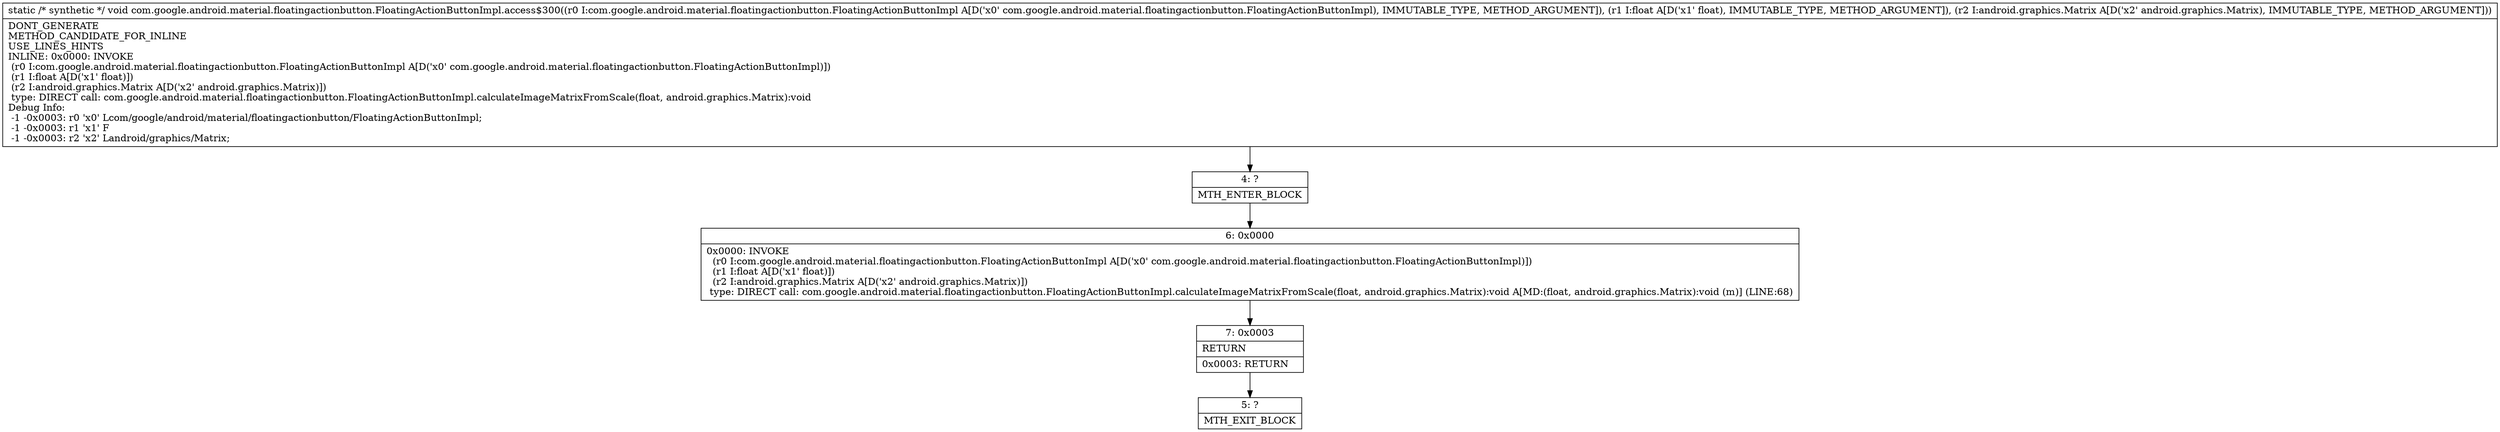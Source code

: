 digraph "CFG forcom.google.android.material.floatingactionbutton.FloatingActionButtonImpl.access$300(Lcom\/google\/android\/material\/floatingactionbutton\/FloatingActionButtonImpl;FLandroid\/graphics\/Matrix;)V" {
Node_4 [shape=record,label="{4\:\ ?|MTH_ENTER_BLOCK\l}"];
Node_6 [shape=record,label="{6\:\ 0x0000|0x0000: INVOKE  \l  (r0 I:com.google.android.material.floatingactionbutton.FloatingActionButtonImpl A[D('x0' com.google.android.material.floatingactionbutton.FloatingActionButtonImpl)])\l  (r1 I:float A[D('x1' float)])\l  (r2 I:android.graphics.Matrix A[D('x2' android.graphics.Matrix)])\l type: DIRECT call: com.google.android.material.floatingactionbutton.FloatingActionButtonImpl.calculateImageMatrixFromScale(float, android.graphics.Matrix):void A[MD:(float, android.graphics.Matrix):void (m)] (LINE:68)\l}"];
Node_7 [shape=record,label="{7\:\ 0x0003|RETURN\l|0x0003: RETURN   \l}"];
Node_5 [shape=record,label="{5\:\ ?|MTH_EXIT_BLOCK\l}"];
MethodNode[shape=record,label="{static \/* synthetic *\/ void com.google.android.material.floatingactionbutton.FloatingActionButtonImpl.access$300((r0 I:com.google.android.material.floatingactionbutton.FloatingActionButtonImpl A[D('x0' com.google.android.material.floatingactionbutton.FloatingActionButtonImpl), IMMUTABLE_TYPE, METHOD_ARGUMENT]), (r1 I:float A[D('x1' float), IMMUTABLE_TYPE, METHOD_ARGUMENT]), (r2 I:android.graphics.Matrix A[D('x2' android.graphics.Matrix), IMMUTABLE_TYPE, METHOD_ARGUMENT]))  | DONT_GENERATE\lMETHOD_CANDIDATE_FOR_INLINE\lUSE_LINES_HINTS\lINLINE: 0x0000: INVOKE  \l  (r0 I:com.google.android.material.floatingactionbutton.FloatingActionButtonImpl A[D('x0' com.google.android.material.floatingactionbutton.FloatingActionButtonImpl)])\l  (r1 I:float A[D('x1' float)])\l  (r2 I:android.graphics.Matrix A[D('x2' android.graphics.Matrix)])\l type: DIRECT call: com.google.android.material.floatingactionbutton.FloatingActionButtonImpl.calculateImageMatrixFromScale(float, android.graphics.Matrix):void\lDebug Info:\l  \-1 \-0x0003: r0 'x0' Lcom\/google\/android\/material\/floatingactionbutton\/FloatingActionButtonImpl;\l  \-1 \-0x0003: r1 'x1' F\l  \-1 \-0x0003: r2 'x2' Landroid\/graphics\/Matrix;\l}"];
MethodNode -> Node_4;Node_4 -> Node_6;
Node_6 -> Node_7;
Node_7 -> Node_5;
}

